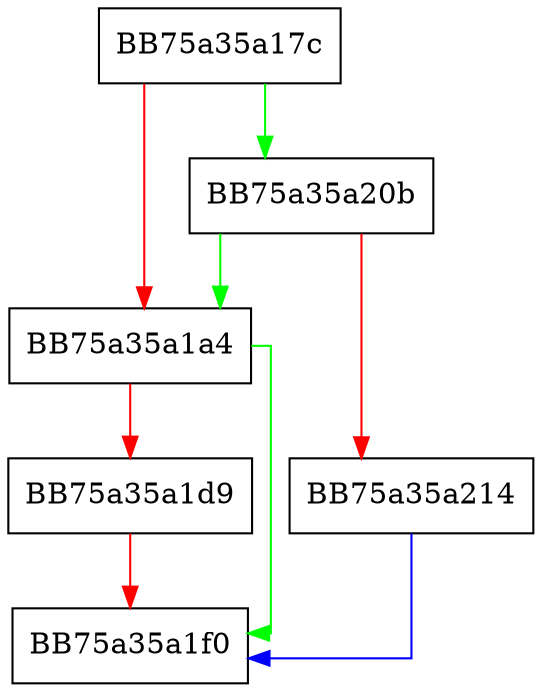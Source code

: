 digraph _Swap {
  node [shape="box"];
  graph [splines=ortho];
  BB75a35a17c -> BB75a35a20b [color="green"];
  BB75a35a17c -> BB75a35a1a4 [color="red"];
  BB75a35a1a4 -> BB75a35a1f0 [color="green"];
  BB75a35a1a4 -> BB75a35a1d9 [color="red"];
  BB75a35a1d9 -> BB75a35a1f0 [color="red"];
  BB75a35a20b -> BB75a35a1a4 [color="green"];
  BB75a35a20b -> BB75a35a214 [color="red"];
  BB75a35a214 -> BB75a35a1f0 [color="blue"];
}